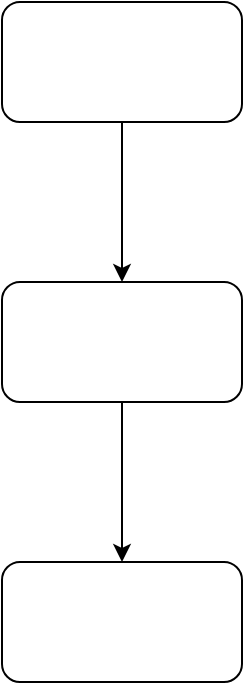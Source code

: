 <mxfile version="12.3.3" type="github" pages="1"><diagram id="zYoe7j-gg76f0PVmTMP3" name="Page-1"><mxGraphModel dx="1378" dy="772" grid="1" gridSize="10" guides="1" tooltips="1" connect="1" arrows="1" fold="1" page="1" pageScale="1" pageWidth="827" pageHeight="1169" math="0" shadow="0"><root><mxCell id="0"/><mxCell id="1" parent="0"/><mxCell id="aR84CPGQYPzWygA_dX9Z-3" value="" style="edgeStyle=orthogonalEdgeStyle;rounded=0;orthogonalLoop=1;jettySize=auto;html=1;" edge="1" parent="1" source="aR84CPGQYPzWygA_dX9Z-1" target="aR84CPGQYPzWygA_dX9Z-2"><mxGeometry relative="1" as="geometry"/></mxCell><mxCell id="aR84CPGQYPzWygA_dX9Z-1" value="" style="rounded=1;whiteSpace=wrap;html=1;" vertex="1" parent="1"><mxGeometry x="340" y="230" width="120" height="60" as="geometry"/></mxCell><mxCell id="aR84CPGQYPzWygA_dX9Z-5" value="" style="edgeStyle=orthogonalEdgeStyle;rounded=0;orthogonalLoop=1;jettySize=auto;html=1;" edge="1" parent="1" source="aR84CPGQYPzWygA_dX9Z-2" target="aR84CPGQYPzWygA_dX9Z-4"><mxGeometry relative="1" as="geometry"/></mxCell><mxCell id="aR84CPGQYPzWygA_dX9Z-2" value="" style="rounded=1;whiteSpace=wrap;html=1;" vertex="1" parent="1"><mxGeometry x="340" y="370" width="120" height="60" as="geometry"/></mxCell><mxCell id="aR84CPGQYPzWygA_dX9Z-4" value="" style="rounded=1;whiteSpace=wrap;html=1;" vertex="1" parent="1"><mxGeometry x="340" y="510" width="120" height="60" as="geometry"/></mxCell></root></mxGraphModel></diagram></mxfile>